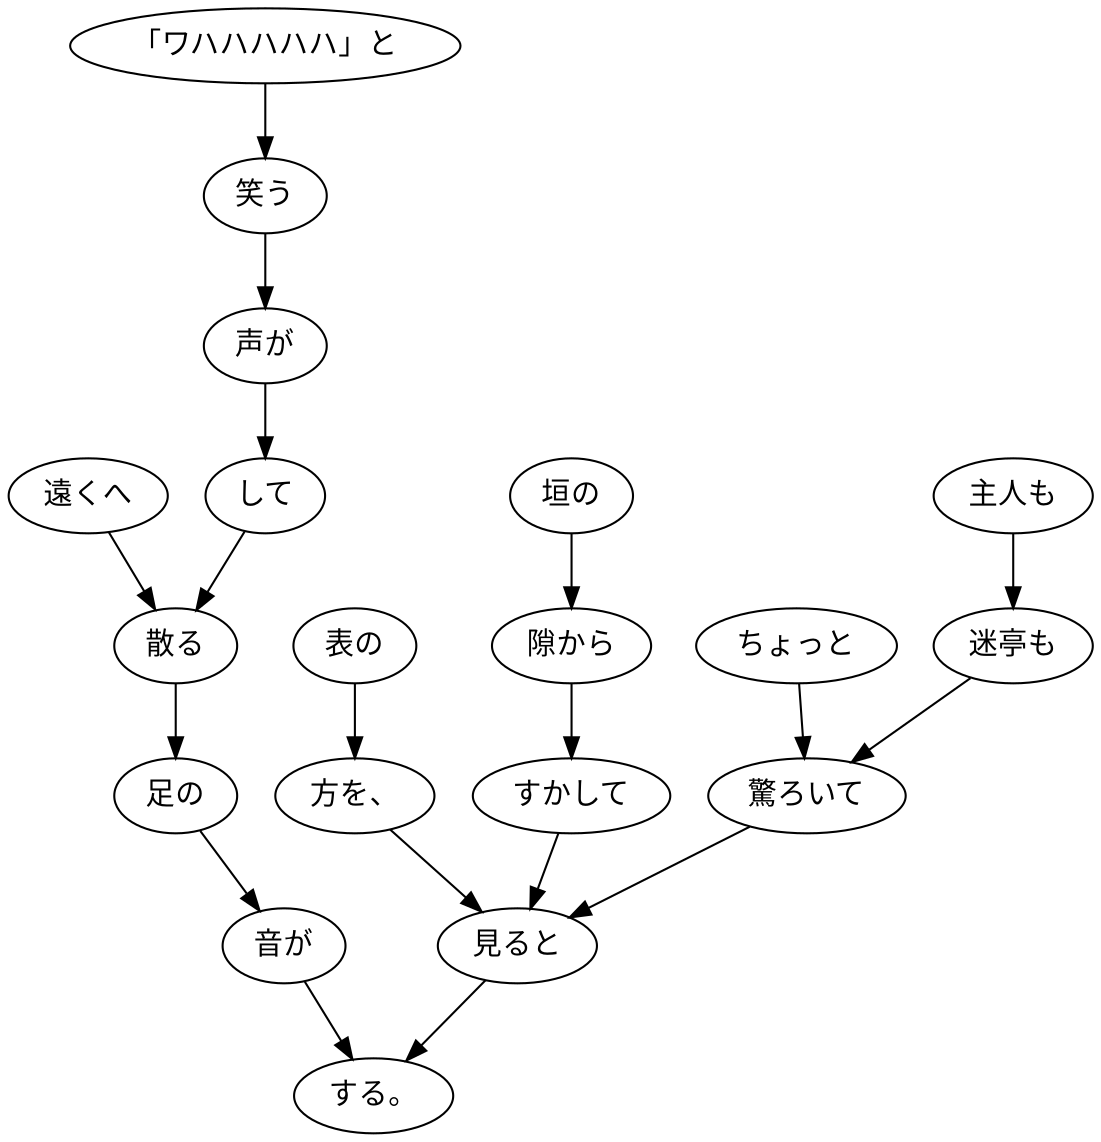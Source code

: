 digraph graph1959 {
	node0 [label="主人も"];
	node1 [label="迷亭も"];
	node2 [label="ちょっと"];
	node3 [label="驚ろいて"];
	node4 [label="表の"];
	node5 [label="方を、"];
	node6 [label="垣の"];
	node7 [label="隙から"];
	node8 [label="すかして"];
	node9 [label="見ると"];
	node10 [label="「ワハハハハハ」と"];
	node11 [label="笑う"];
	node12 [label="声が"];
	node13 [label="して"];
	node14 [label="遠くへ"];
	node15 [label="散る"];
	node16 [label="足の"];
	node17 [label="音が"];
	node18 [label="する。"];
	node0 -> node1;
	node1 -> node3;
	node2 -> node3;
	node3 -> node9;
	node4 -> node5;
	node5 -> node9;
	node6 -> node7;
	node7 -> node8;
	node8 -> node9;
	node9 -> node18;
	node10 -> node11;
	node11 -> node12;
	node12 -> node13;
	node13 -> node15;
	node14 -> node15;
	node15 -> node16;
	node16 -> node17;
	node17 -> node18;
}

